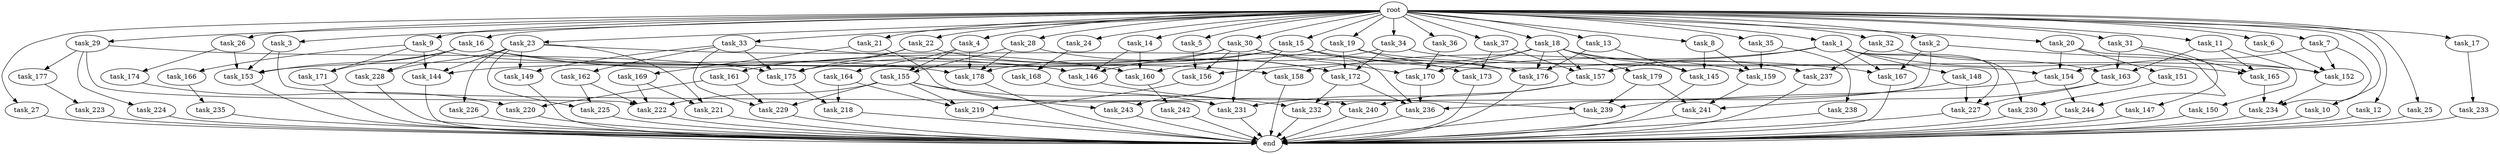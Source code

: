 digraph G {
  task_148 [size="420906795.008000"];
  task_171 [size="996432412.672000"];
  task_32 [size="1.024000"];
  task_220 [size="249108103.168000"];
  task_156 [size="1142461300.736000"];
  task_27 [size="1.024000"];
  task_153 [size="2061584302.080000"];
  task_4 [size="1.024000"];
  task_2 [size="1.024000"];
  task_13 [size="1.024000"];
  task_147 [size="34359738.368000"];
  task_224 [size="420906795.008000"];
  task_176 [size="1589137899.520000"];
  task_177 [size="420906795.008000"];
  task_228 [size="893353197.568000"];
  task_223 [size="214748364.800000"];
  task_6 [size="1.024000"];
  task_9 [size="1.024000"];
  task_149 [size="455266533.376000"];
  task_159 [size="1932735283.200000"];
  task_164 [size="309237645.312000"];
  task_231 [size="1382979469.312000"];
  task_150 [size="858993459.200000"];
  task_218 [size="893353197.568000"];
  task_144 [size="386547056.640000"];
  task_234 [size="249108103.168000"];
  task_36 [size="1.024000"];
  task_16 [size="1.024000"];
  task_175 [size="1185410973.696000"];
  task_243 [size="1717986918.400000"];
  task_161 [size="34359738.368000"];
  task_158 [size="1279900254.208000"];
  task_170 [size="1039382085.632000"];
  task_15 [size="1.024000"];
  task_10 [size="1.024000"];
  task_229 [size="1494648619.008000"];
  task_29 [size="1.024000"];
  task_222 [size="1666447310.848000"];
  task_240 [size="584115552.256000"];
  task_162 [size="420906795.008000"];
  task_155 [size="730144440.320000"];
  task_221 [size="111669149.696000"];
  task_237 [size="1554778161.152000"];
  task_26 [size="1.024000"];
  task_174 [size="34359738.368000"];
  task_31 [size="1.024000"];
  end [size="0.000000"];
  task_227 [size="635655159.808000"];
  task_169 [size="34359738.368000"];
  task_7 [size="1.024000"];
  task_235 [size="34359738.368000"];
  task_160 [size="1202590842.880000"];
  task_18 [size="1.024000"];
  task_12 [size="1.024000"];
  task_230 [size="841813590.016000"];
  task_33 [size="1.024000"];
  task_241 [size="1245540515.840000"];
  task_14 [size="1.024000"];
  task_242 [size="549755813.888000"];
  task_24 [size="1.024000"];
  task_173 [size="352187318.272000"];
  task_236 [size="1623497637.888000"];
  task_167 [size="1314259992.576000"];
  task_154 [size="283467841.536000"];
  task_25 [size="1.024000"];
  task_21 [size="1.024000"];
  task_37 [size="1.024000"];
  task_244 [size="111669149.696000"];
  task_146 [size="1176821039.104000"];
  task_23 [size="1.024000"];
  root [size="0.000000"];
  task_5 [size="1.024000"];
  task_11 [size="1.024000"];
  task_219 [size="1855425871.872000"];
  task_179 [size="695784701.952000"];
  task_3 [size="1.024000"];
  task_166 [size="137438953.472000"];
  task_239 [size="1082331758.592000"];
  task_225 [size="343597383.680000"];
  task_232 [size="1443109011.456000"];
  task_22 [size="1.024000"];
  task_28 [size="1.024000"];
  task_165 [size="1314259992.576000"];
  task_34 [size="1.024000"];
  task_233 [size="549755813.888000"];
  task_226 [size="34359738.368000"];
  task_17 [size="1.024000"];
  task_168 [size="858993459.200000"];
  task_20 [size="1.024000"];
  task_178 [size="2448131358.720000"];
  task_157 [size="1254130450.432000"];
  task_1 [size="1.024000"];
  task_172 [size="704374636.544000"];
  task_35 [size="1.024000"];
  task_163 [size="1752346656.768000"];
  task_30 [size="1.024000"];
  task_151 [size="34359738.368000"];
  task_145 [size="1460288880.640000"];
  task_238 [size="858993459.200000"];
  task_152 [size="798863917.056000"];
  task_8 [size="1.024000"];
  task_19 [size="1.024000"];

  task_148 -> task_227 [size="134217728.000000"];
  task_148 -> task_236 [size="134217728.000000"];
  task_171 -> end [size="1.000000"];
  task_32 -> task_163 [size="838860800.000000"];
  task_32 -> task_237 [size="838860800.000000"];
  task_220 -> end [size="1.000000"];
  task_156 -> task_219 [size="134217728.000000"];
  task_27 -> end [size="1.000000"];
  task_153 -> end [size="1.000000"];
  task_4 -> task_155 [size="301989888.000000"];
  task_4 -> task_164 [size="301989888.000000"];
  task_4 -> task_178 [size="301989888.000000"];
  task_2 -> task_232 [size="33554432.000000"];
  task_2 -> task_167 [size="33554432.000000"];
  task_2 -> task_152 [size="33554432.000000"];
  task_13 -> task_176 [size="536870912.000000"];
  task_13 -> task_145 [size="536870912.000000"];
  task_147 -> end [size="1.000000"];
  task_224 -> end [size="1.000000"];
  task_176 -> end [size="1.000000"];
  task_177 -> task_223 [size="209715200.000000"];
  task_228 -> end [size="1.000000"];
  task_223 -> end [size="1.000000"];
  task_6 -> task_152 [size="679477248.000000"];
  task_9 -> task_144 [size="134217728.000000"];
  task_9 -> task_166 [size="134217728.000000"];
  task_9 -> task_171 [size="134217728.000000"];
  task_9 -> task_146 [size="134217728.000000"];
  task_149 -> end [size="1.000000"];
  task_159 -> task_241 [size="838860800.000000"];
  task_164 -> task_219 [size="838860800.000000"];
  task_164 -> task_218 [size="838860800.000000"];
  task_231 -> end [size="1.000000"];
  task_150 -> end [size="1.000000"];
  task_218 -> end [size="1.000000"];
  task_144 -> end [size="1.000000"];
  task_234 -> end [size="1.000000"];
  task_36 -> task_170 [size="33554432.000000"];
  task_16 -> task_171 [size="838860800.000000"];
  task_16 -> task_158 [size="838860800.000000"];
  task_16 -> task_178 [size="838860800.000000"];
  task_16 -> task_160 [size="838860800.000000"];
  task_16 -> task_153 [size="838860800.000000"];
  task_16 -> task_228 [size="838860800.000000"];
  task_175 -> task_218 [size="33554432.000000"];
  task_243 -> end [size="1.000000"];
  task_161 -> task_220 [size="209715200.000000"];
  task_161 -> task_229 [size="209715200.000000"];
  task_158 -> end [size="1.000000"];
  task_170 -> task_236 [size="75497472.000000"];
  task_15 -> task_167 [size="838860800.000000"];
  task_15 -> task_243 [size="838860800.000000"];
  task_15 -> task_236 [size="838860800.000000"];
  task_15 -> task_159 [size="838860800.000000"];
  task_15 -> task_153 [size="838860800.000000"];
  task_15 -> task_178 [size="838860800.000000"];
  task_10 -> end [size="1.000000"];
  task_229 -> end [size="1.000000"];
  task_29 -> task_175 [size="411041792.000000"];
  task_29 -> task_224 [size="411041792.000000"];
  task_29 -> task_177 [size="411041792.000000"];
  task_29 -> task_222 [size="411041792.000000"];
  task_222 -> end [size="1.000000"];
  task_240 -> end [size="1.000000"];
  task_162 -> task_225 [size="301989888.000000"];
  task_162 -> task_222 [size="301989888.000000"];
  task_155 -> task_232 [size="838860800.000000"];
  task_155 -> task_243 [size="838860800.000000"];
  task_155 -> task_219 [size="838860800.000000"];
  task_155 -> task_229 [size="838860800.000000"];
  task_155 -> task_222 [size="838860800.000000"];
  task_221 -> end [size="1.000000"];
  task_237 -> end [size="1.000000"];
  task_26 -> task_153 [size="33554432.000000"];
  task_26 -> task_174 [size="33554432.000000"];
  task_174 -> task_220 [size="33554432.000000"];
  task_31 -> task_163 [size="33554432.000000"];
  task_31 -> task_147 [size="33554432.000000"];
  task_31 -> task_165 [size="33554432.000000"];
  task_227 -> end [size="1.000000"];
  task_169 -> task_221 [size="75497472.000000"];
  task_169 -> task_222 [size="75497472.000000"];
  task_7 -> task_152 [size="33554432.000000"];
  task_7 -> task_154 [size="33554432.000000"];
  task_7 -> task_234 [size="33554432.000000"];
  task_235 -> end [size="1.000000"];
  task_160 -> task_242 [size="536870912.000000"];
  task_18 -> task_157 [size="679477248.000000"];
  task_18 -> task_179 [size="679477248.000000"];
  task_18 -> task_145 [size="679477248.000000"];
  task_18 -> task_156 [size="679477248.000000"];
  task_18 -> task_176 [size="679477248.000000"];
  task_18 -> task_237 [size="679477248.000000"];
  task_18 -> task_170 [size="679477248.000000"];
  task_12 -> end [size="1.000000"];
  task_230 -> end [size="1.000000"];
  task_33 -> task_149 [size="411041792.000000"];
  task_33 -> task_175 [size="411041792.000000"];
  task_33 -> task_162 [size="411041792.000000"];
  task_33 -> task_229 [size="411041792.000000"];
  task_33 -> task_146 [size="411041792.000000"];
  task_241 -> end [size="1.000000"];
  task_14 -> task_160 [size="301989888.000000"];
  task_14 -> task_146 [size="301989888.000000"];
  task_242 -> end [size="1.000000"];
  task_24 -> task_168 [size="838860800.000000"];
  task_173 -> end [size="1.000000"];
  task_236 -> end [size="1.000000"];
  task_167 -> end [size="1.000000"];
  task_154 -> task_244 [size="75497472.000000"];
  task_154 -> task_239 [size="75497472.000000"];
  task_25 -> end [size="1.000000"];
  task_21 -> task_240 [size="33554432.000000"];
  task_21 -> task_169 [size="33554432.000000"];
  task_37 -> task_157 [size="134217728.000000"];
  task_37 -> task_173 [size="134217728.000000"];
  task_244 -> end [size="1.000000"];
  task_146 -> task_239 [size="679477248.000000"];
  task_23 -> task_149 [size="33554432.000000"];
  task_23 -> task_225 [size="33554432.000000"];
  task_23 -> task_226 [size="33554432.000000"];
  task_23 -> task_221 [size="33554432.000000"];
  task_23 -> task_144 [size="33554432.000000"];
  task_23 -> task_176 [size="33554432.000000"];
  task_23 -> task_228 [size="33554432.000000"];
  root -> task_12 [size="1.000000"];
  root -> task_36 [size="1.000000"];
  root -> task_16 [size="1.000000"];
  root -> task_9 [size="1.000000"];
  root -> task_1 [size="1.000000"];
  root -> task_11 [size="1.000000"];
  root -> task_22 [size="1.000000"];
  root -> task_7 [size="1.000000"];
  root -> task_28 [size="1.000000"];
  root -> task_4 [size="1.000000"];
  root -> task_34 [size="1.000000"];
  root -> task_2 [size="1.000000"];
  root -> task_15 [size="1.000000"];
  root -> task_10 [size="1.000000"];
  root -> task_29 [size="1.000000"];
  root -> task_21 [size="1.000000"];
  root -> task_17 [size="1.000000"];
  root -> task_18 [size="1.000000"];
  root -> task_27 [size="1.000000"];
  root -> task_20 [size="1.000000"];
  root -> task_23 [size="1.000000"];
  root -> task_6 [size="1.000000"];
  root -> task_32 [size="1.000000"];
  root -> task_5 [size="1.000000"];
  root -> task_37 [size="1.000000"];
  root -> task_26 [size="1.000000"];
  root -> task_25 [size="1.000000"];
  root -> task_8 [size="1.000000"];
  root -> task_35 [size="1.000000"];
  root -> task_13 [size="1.000000"];
  root -> task_30 [size="1.000000"];
  root -> task_19 [size="1.000000"];
  root -> task_33 [size="1.000000"];
  root -> task_24 [size="1.000000"];
  root -> task_3 [size="1.000000"];
  root -> task_31 [size="1.000000"];
  root -> task_14 [size="1.000000"];
  task_5 -> task_156 [size="134217728.000000"];
  task_11 -> task_163 [size="838860800.000000"];
  task_11 -> task_165 [size="838860800.000000"];
  task_11 -> task_150 [size="838860800.000000"];
  task_219 -> end [size="1.000000"];
  task_179 -> task_241 [size="301989888.000000"];
  task_179 -> task_239 [size="301989888.000000"];
  task_3 -> task_231 [size="301989888.000000"];
  task_3 -> task_153 [size="301989888.000000"];
  task_166 -> task_235 [size="33554432.000000"];
  task_239 -> end [size="1.000000"];
  task_225 -> end [size="1.000000"];
  task_232 -> end [size="1.000000"];
  task_22 -> task_175 [size="33554432.000000"];
  task_22 -> task_161 [size="33554432.000000"];
  task_22 -> task_172 [size="33554432.000000"];
  task_28 -> task_155 [size="411041792.000000"];
  task_28 -> task_172 [size="411041792.000000"];
  task_28 -> task_178 [size="411041792.000000"];
  task_165 -> task_234 [size="134217728.000000"];
  task_34 -> task_152 [size="33554432.000000"];
  task_34 -> task_160 [size="33554432.000000"];
  task_34 -> task_172 [size="33554432.000000"];
  task_233 -> end [size="1.000000"];
  task_226 -> end [size="1.000000"];
  task_17 -> task_233 [size="536870912.000000"];
  task_168 -> task_231 [size="209715200.000000"];
  task_20 -> task_154 [size="33554432.000000"];
  task_20 -> task_244 [size="33554432.000000"];
  task_20 -> task_151 [size="33554432.000000"];
  task_178 -> end [size="1.000000"];
  task_157 -> task_240 [size="536870912.000000"];
  task_157 -> task_231 [size="536870912.000000"];
  task_1 -> task_148 [size="411041792.000000"];
  task_1 -> task_167 [size="411041792.000000"];
  task_1 -> task_157 [size="411041792.000000"];
  task_1 -> task_158 [size="411041792.000000"];
  task_1 -> task_227 [size="411041792.000000"];
  task_1 -> task_230 [size="411041792.000000"];
  task_1 -> task_165 [size="411041792.000000"];
  task_172 -> task_232 [size="536870912.000000"];
  task_172 -> task_236 [size="536870912.000000"];
  task_35 -> task_238 [size="838860800.000000"];
  task_35 -> task_159 [size="838860800.000000"];
  task_163 -> task_227 [size="75497472.000000"];
  task_163 -> task_241 [size="75497472.000000"];
  task_30 -> task_231 [size="301989888.000000"];
  task_30 -> task_175 [size="301989888.000000"];
  task_30 -> task_176 [size="301989888.000000"];
  task_30 -> task_156 [size="301989888.000000"];
  task_30 -> task_170 [size="301989888.000000"];
  task_30 -> task_146 [size="301989888.000000"];
  task_151 -> task_230 [size="411041792.000000"];
  task_145 -> end [size="1.000000"];
  task_238 -> end [size="1.000000"];
  task_152 -> task_234 [size="75497472.000000"];
  task_8 -> task_159 [size="209715200.000000"];
  task_8 -> task_145 [size="209715200.000000"];
  task_19 -> task_144 [size="209715200.000000"];
  task_19 -> task_154 [size="209715200.000000"];
  task_19 -> task_172 [size="209715200.000000"];
  task_19 -> task_173 [size="209715200.000000"];
}
